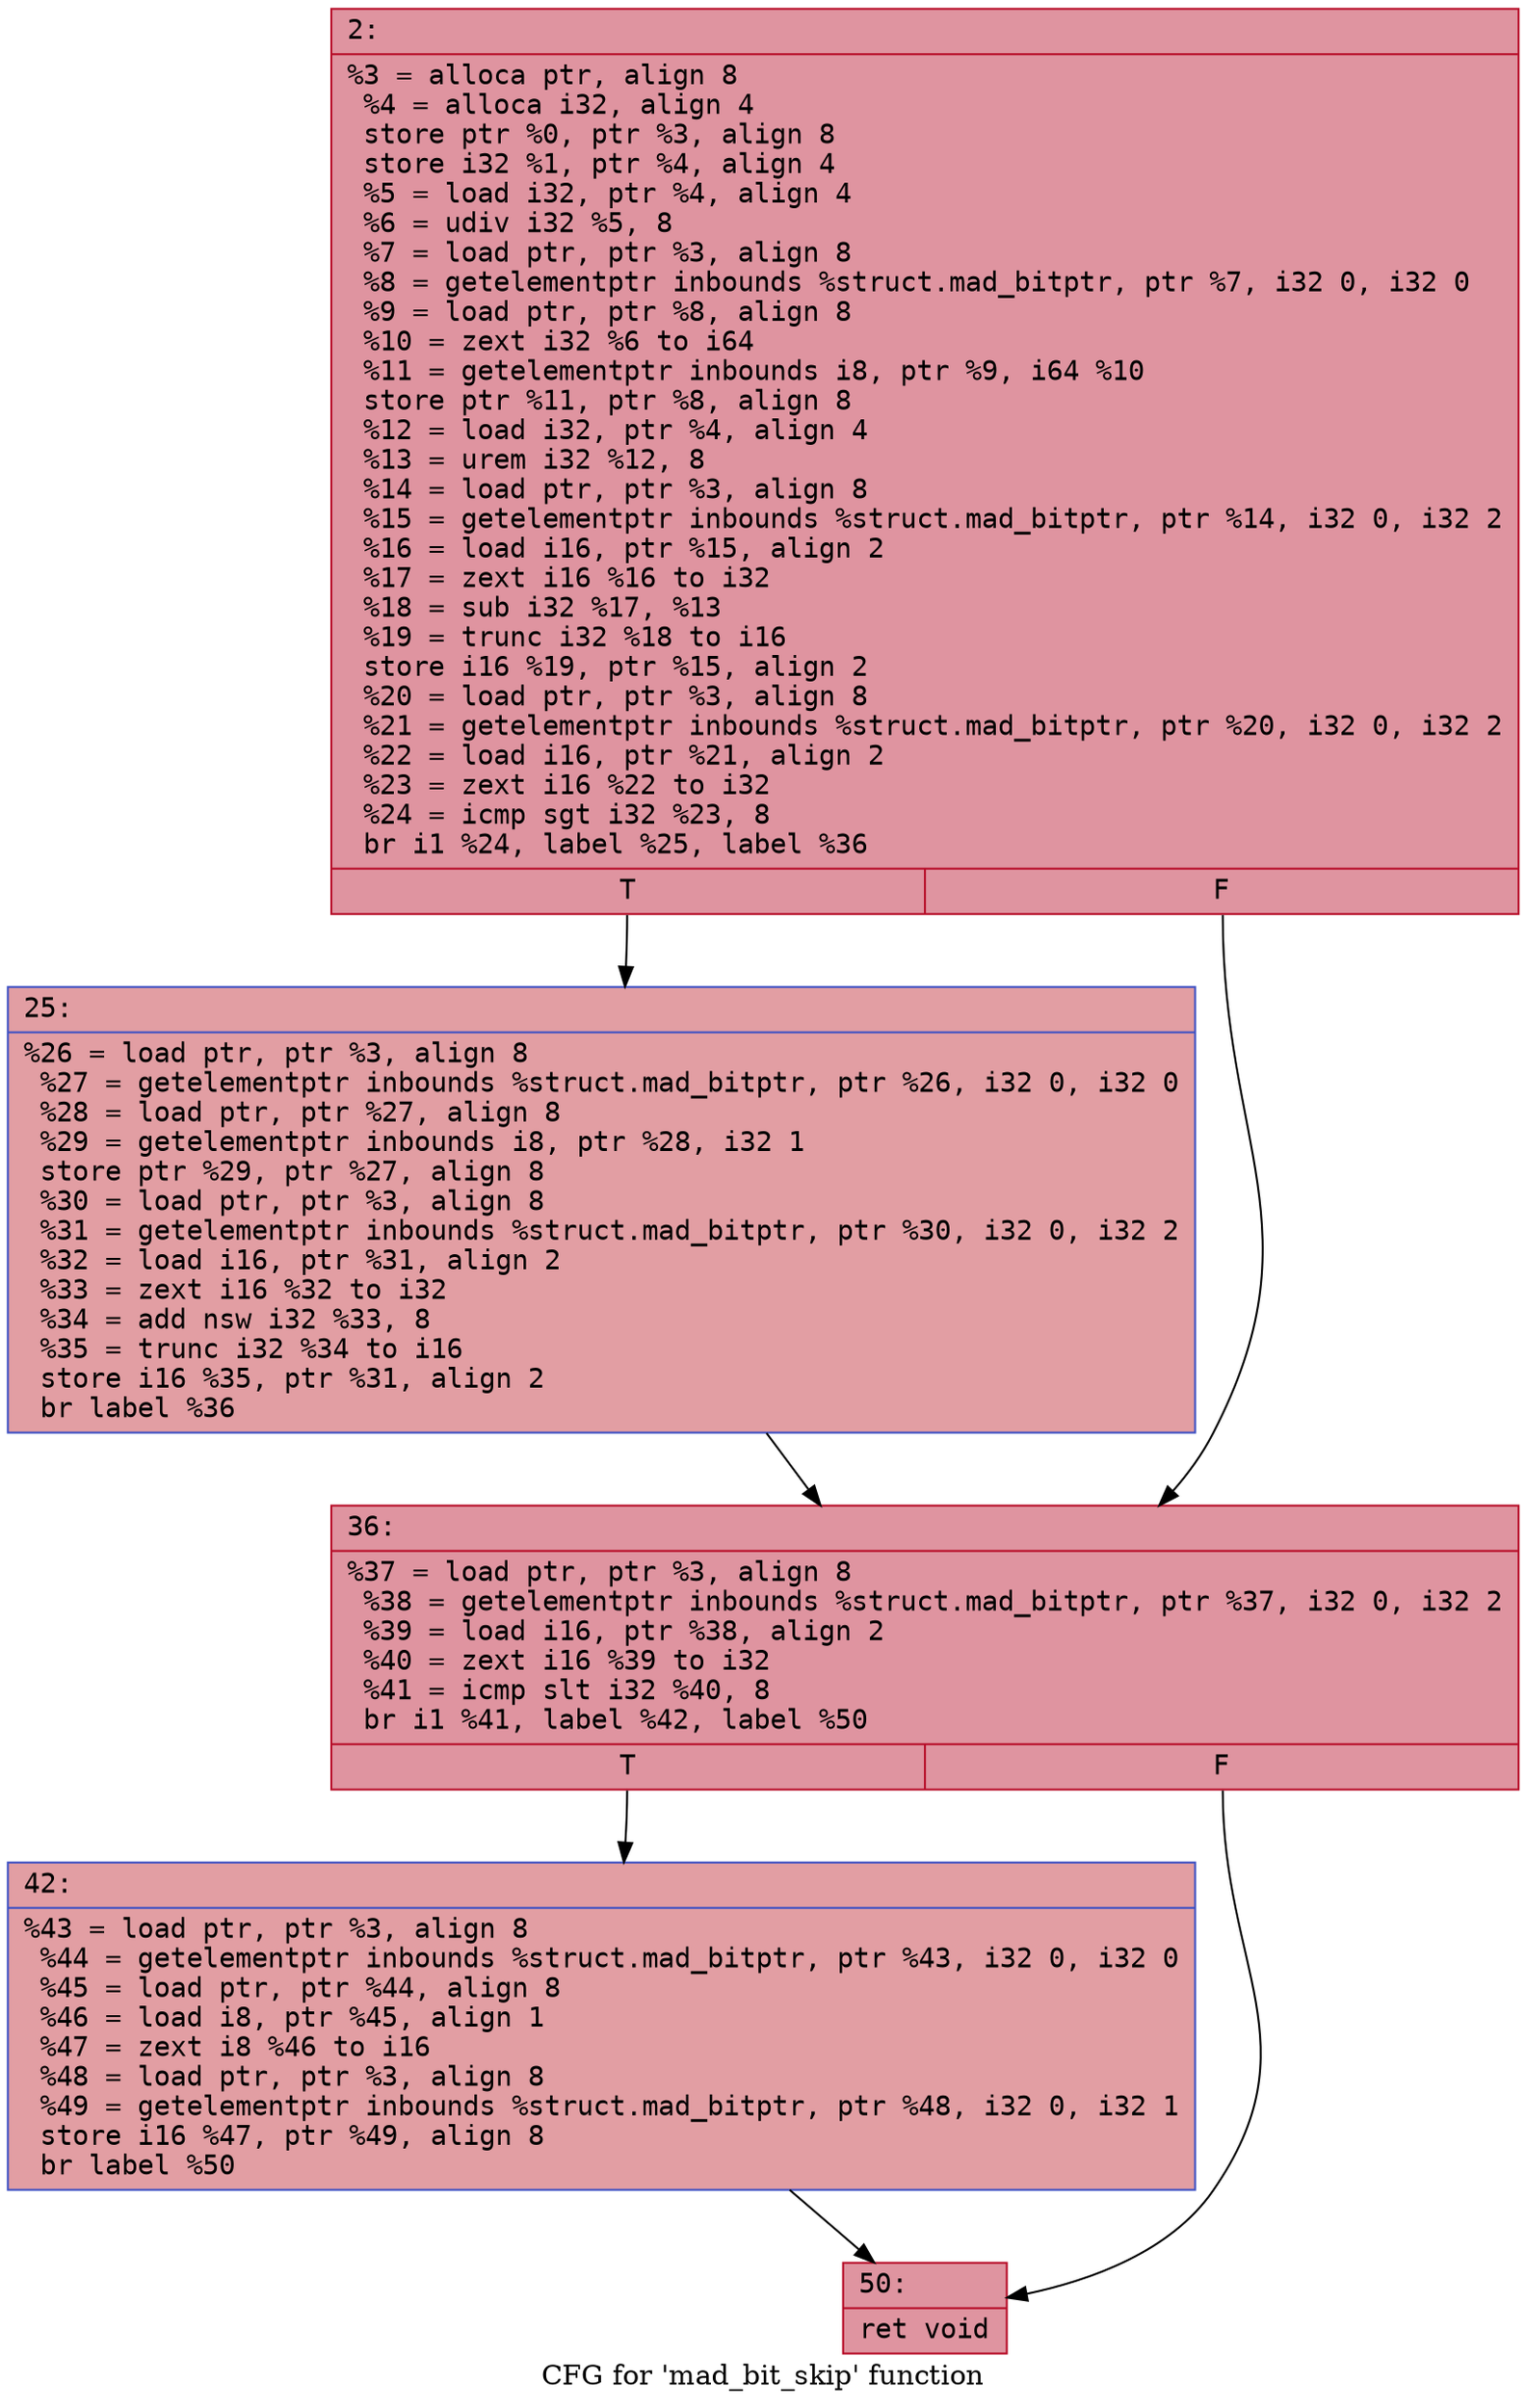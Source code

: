 digraph "CFG for 'mad_bit_skip' function" {
	label="CFG for 'mad_bit_skip' function";

	Node0x600001c16260 [shape=record,color="#b70d28ff", style=filled, fillcolor="#b70d2870" fontname="Courier",label="{2:\l|  %3 = alloca ptr, align 8\l  %4 = alloca i32, align 4\l  store ptr %0, ptr %3, align 8\l  store i32 %1, ptr %4, align 4\l  %5 = load i32, ptr %4, align 4\l  %6 = udiv i32 %5, 8\l  %7 = load ptr, ptr %3, align 8\l  %8 = getelementptr inbounds %struct.mad_bitptr, ptr %7, i32 0, i32 0\l  %9 = load ptr, ptr %8, align 8\l  %10 = zext i32 %6 to i64\l  %11 = getelementptr inbounds i8, ptr %9, i64 %10\l  store ptr %11, ptr %8, align 8\l  %12 = load i32, ptr %4, align 4\l  %13 = urem i32 %12, 8\l  %14 = load ptr, ptr %3, align 8\l  %15 = getelementptr inbounds %struct.mad_bitptr, ptr %14, i32 0, i32 2\l  %16 = load i16, ptr %15, align 2\l  %17 = zext i16 %16 to i32\l  %18 = sub i32 %17, %13\l  %19 = trunc i32 %18 to i16\l  store i16 %19, ptr %15, align 2\l  %20 = load ptr, ptr %3, align 8\l  %21 = getelementptr inbounds %struct.mad_bitptr, ptr %20, i32 0, i32 2\l  %22 = load i16, ptr %21, align 2\l  %23 = zext i16 %22 to i32\l  %24 = icmp sgt i32 %23, 8\l  br i1 %24, label %25, label %36\l|{<s0>T|<s1>F}}"];
	Node0x600001c16260:s0 -> Node0x600001c162b0[tooltip="2 -> 25\nProbability 50.00%" ];
	Node0x600001c16260:s1 -> Node0x600001c16300[tooltip="2 -> 36\nProbability 50.00%" ];
	Node0x600001c162b0 [shape=record,color="#3d50c3ff", style=filled, fillcolor="#be242e70" fontname="Courier",label="{25:\l|  %26 = load ptr, ptr %3, align 8\l  %27 = getelementptr inbounds %struct.mad_bitptr, ptr %26, i32 0, i32 0\l  %28 = load ptr, ptr %27, align 8\l  %29 = getelementptr inbounds i8, ptr %28, i32 1\l  store ptr %29, ptr %27, align 8\l  %30 = load ptr, ptr %3, align 8\l  %31 = getelementptr inbounds %struct.mad_bitptr, ptr %30, i32 0, i32 2\l  %32 = load i16, ptr %31, align 2\l  %33 = zext i16 %32 to i32\l  %34 = add nsw i32 %33, 8\l  %35 = trunc i32 %34 to i16\l  store i16 %35, ptr %31, align 2\l  br label %36\l}"];
	Node0x600001c162b0 -> Node0x600001c16300[tooltip="25 -> 36\nProbability 100.00%" ];
	Node0x600001c16300 [shape=record,color="#b70d28ff", style=filled, fillcolor="#b70d2870" fontname="Courier",label="{36:\l|  %37 = load ptr, ptr %3, align 8\l  %38 = getelementptr inbounds %struct.mad_bitptr, ptr %37, i32 0, i32 2\l  %39 = load i16, ptr %38, align 2\l  %40 = zext i16 %39 to i32\l  %41 = icmp slt i32 %40, 8\l  br i1 %41, label %42, label %50\l|{<s0>T|<s1>F}}"];
	Node0x600001c16300:s0 -> Node0x600001c16350[tooltip="36 -> 42\nProbability 50.00%" ];
	Node0x600001c16300:s1 -> Node0x600001c163a0[tooltip="36 -> 50\nProbability 50.00%" ];
	Node0x600001c16350 [shape=record,color="#3d50c3ff", style=filled, fillcolor="#be242e70" fontname="Courier",label="{42:\l|  %43 = load ptr, ptr %3, align 8\l  %44 = getelementptr inbounds %struct.mad_bitptr, ptr %43, i32 0, i32 0\l  %45 = load ptr, ptr %44, align 8\l  %46 = load i8, ptr %45, align 1\l  %47 = zext i8 %46 to i16\l  %48 = load ptr, ptr %3, align 8\l  %49 = getelementptr inbounds %struct.mad_bitptr, ptr %48, i32 0, i32 1\l  store i16 %47, ptr %49, align 8\l  br label %50\l}"];
	Node0x600001c16350 -> Node0x600001c163a0[tooltip="42 -> 50\nProbability 100.00%" ];
	Node0x600001c163a0 [shape=record,color="#b70d28ff", style=filled, fillcolor="#b70d2870" fontname="Courier",label="{50:\l|  ret void\l}"];
}
